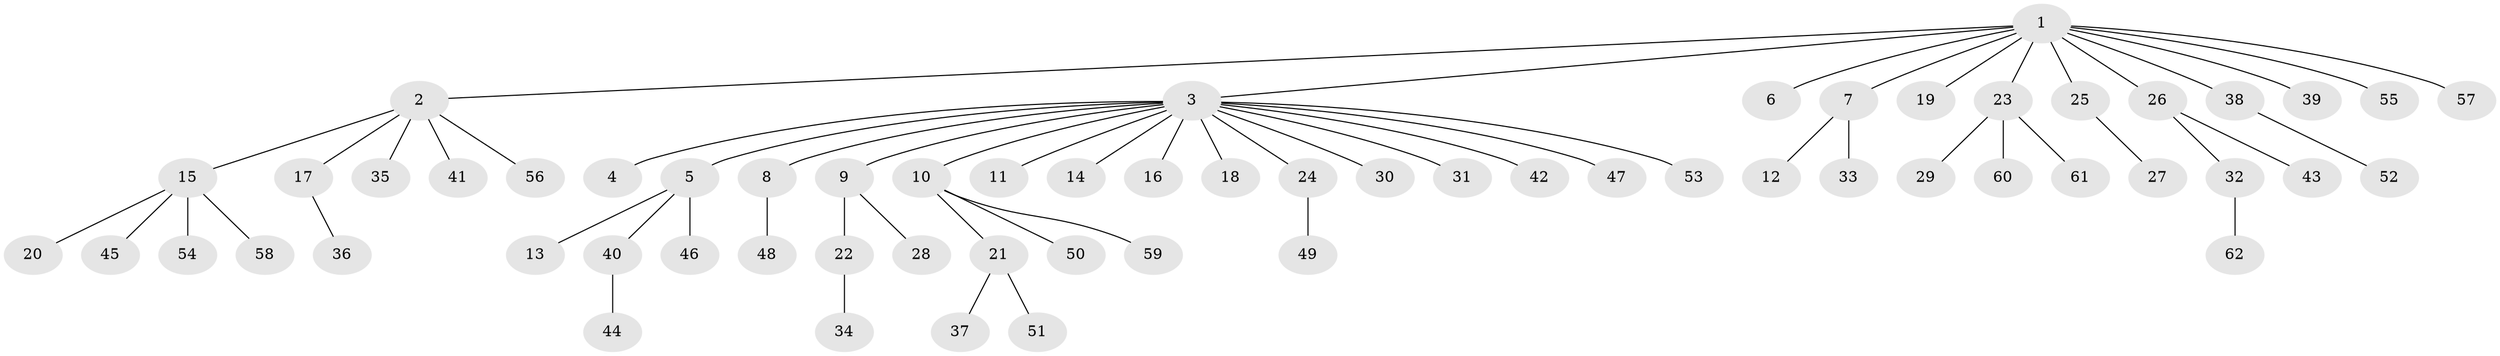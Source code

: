 // coarse degree distribution, {1: 0.9583333333333334, 23: 0.041666666666666664}
// Generated by graph-tools (version 1.1) at 2025/52/03/04/25 21:52:00]
// undirected, 62 vertices, 61 edges
graph export_dot {
graph [start="1"]
  node [color=gray90,style=filled];
  1;
  2;
  3;
  4;
  5;
  6;
  7;
  8;
  9;
  10;
  11;
  12;
  13;
  14;
  15;
  16;
  17;
  18;
  19;
  20;
  21;
  22;
  23;
  24;
  25;
  26;
  27;
  28;
  29;
  30;
  31;
  32;
  33;
  34;
  35;
  36;
  37;
  38;
  39;
  40;
  41;
  42;
  43;
  44;
  45;
  46;
  47;
  48;
  49;
  50;
  51;
  52;
  53;
  54;
  55;
  56;
  57;
  58;
  59;
  60;
  61;
  62;
  1 -- 2;
  1 -- 3;
  1 -- 6;
  1 -- 7;
  1 -- 19;
  1 -- 23;
  1 -- 25;
  1 -- 26;
  1 -- 38;
  1 -- 39;
  1 -- 55;
  1 -- 57;
  2 -- 15;
  2 -- 17;
  2 -- 35;
  2 -- 41;
  2 -- 56;
  3 -- 4;
  3 -- 5;
  3 -- 8;
  3 -- 9;
  3 -- 10;
  3 -- 11;
  3 -- 14;
  3 -- 16;
  3 -- 18;
  3 -- 24;
  3 -- 30;
  3 -- 31;
  3 -- 42;
  3 -- 47;
  3 -- 53;
  5 -- 13;
  5 -- 40;
  5 -- 46;
  7 -- 12;
  7 -- 33;
  8 -- 48;
  9 -- 22;
  9 -- 28;
  10 -- 21;
  10 -- 50;
  10 -- 59;
  15 -- 20;
  15 -- 45;
  15 -- 54;
  15 -- 58;
  17 -- 36;
  21 -- 37;
  21 -- 51;
  22 -- 34;
  23 -- 29;
  23 -- 60;
  23 -- 61;
  24 -- 49;
  25 -- 27;
  26 -- 32;
  26 -- 43;
  32 -- 62;
  38 -- 52;
  40 -- 44;
}
